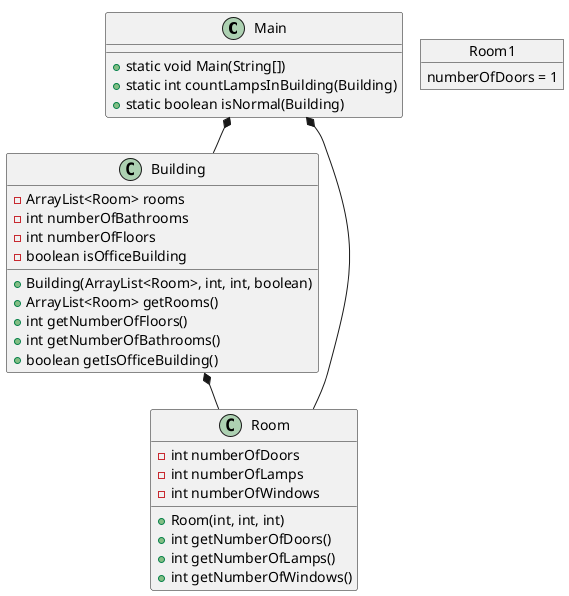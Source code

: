 @startuml
!pragma layout smetana
'https://plantuml.com/object-diagram
'Classes
Class Main
Class Building
Class Room

'Main objects

'Main methods
Main : + static void Main(String[])
Main : + static int countLampsInBuilding(Building)
Main : + static boolean isNormal(Building)

'Room instance variables
Room : - int numberOfDoors
Room : - int numberOfLamps
Room : - int numberOfWindows
'Room constructor
Room : + Room(int, int, int)
'Room methods
Room : + int getNumberOfDoors()
Room : + int getNumberOfLamps()
Room : + int getNumberOfWindows()

'Building instance variables
Building : - ArrayList<Room> rooms
Building : - int numberOfBathrooms
Building : - int numberOfFloors
Building : - boolean isOfficeBuilding
'Building constructor
Building : + Building(ArrayList<Room>, int, int, boolean)
'Building methods
Building : + ArrayList<Room> getRooms()
Building : + int getNumberOfFloors()
Building : + int getNumberOfBathrooms()
Building : + boolean getIsOfficeBuilding()

Main *-- Room
Main *-- Building
Building *-- Room



object Room1
Room1 : numberOfDoors = 1

@enduml
